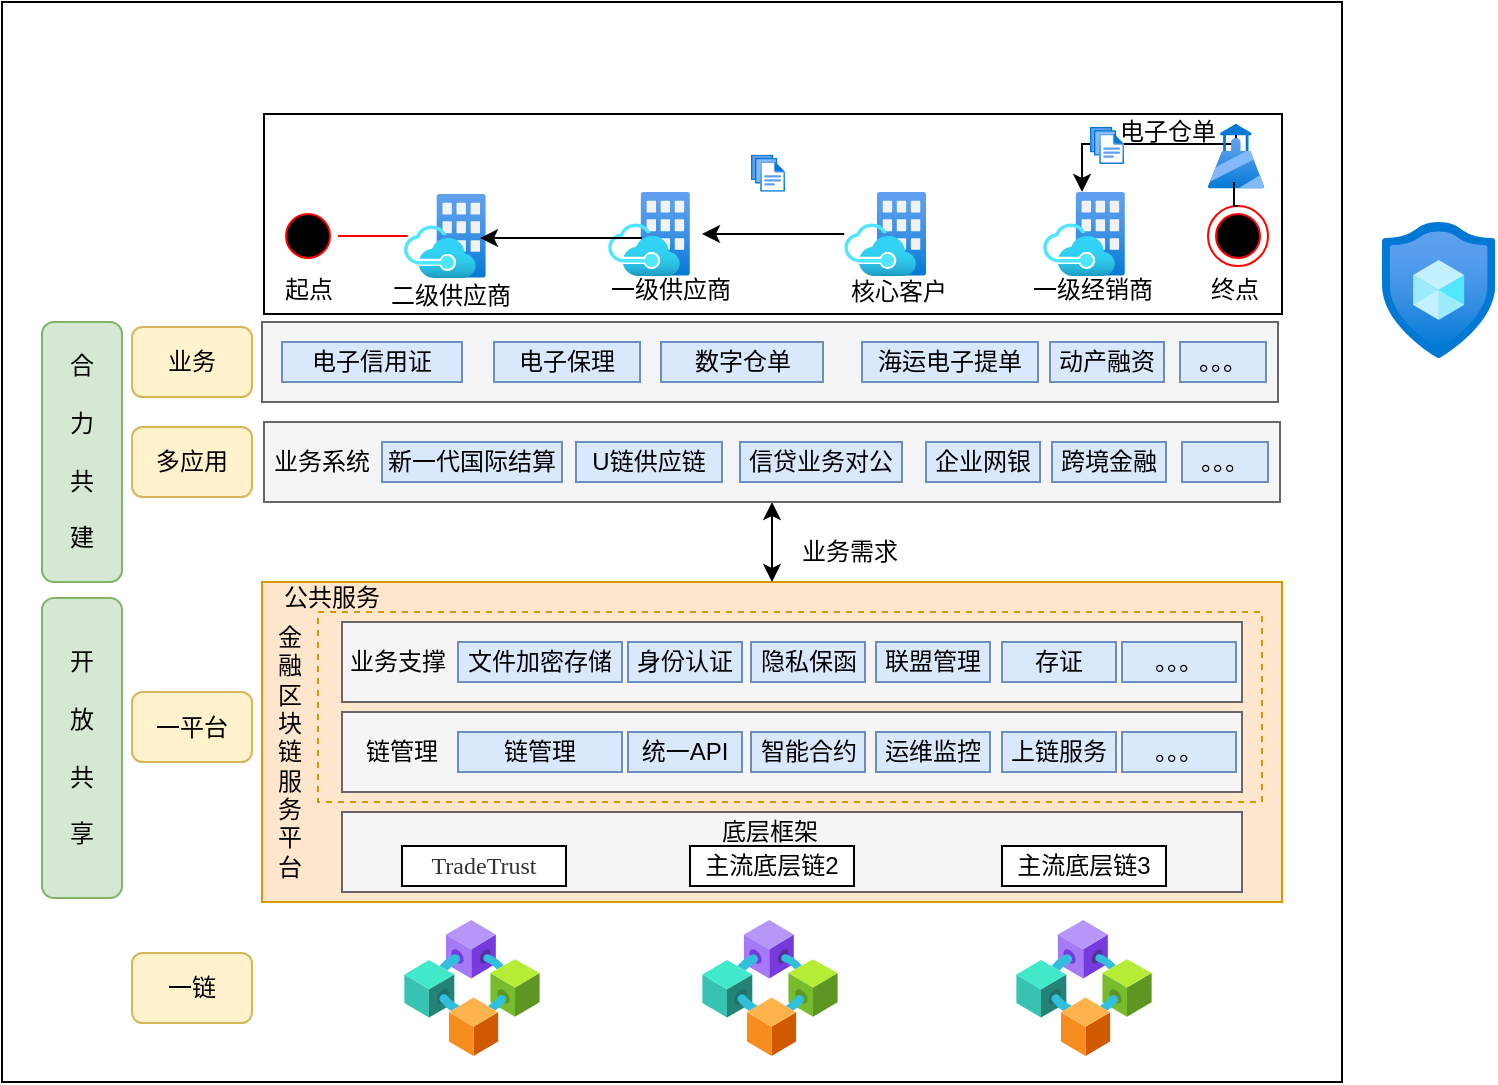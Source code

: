 <mxfile version="24.7.6">
  <diagram name="第 1 页" id="HVEd149PK0xNTbG2jpzg">
    <mxGraphModel dx="954" dy="1665" grid="1" gridSize="10" guides="1" tooltips="1" connect="1" arrows="1" fold="1" page="1" pageScale="1" pageWidth="827" pageHeight="1169" math="0" shadow="0">
      <root>
        <mxCell id="0" />
        <mxCell id="1" parent="0" />
        <mxCell id="_ynqaItv0I7GKupnkFLt-1" value="" style="rounded=0;whiteSpace=wrap;html=1;" parent="1" vertex="1">
          <mxGeometry x="30" y="-20" width="670" height="540" as="geometry" />
        </mxCell>
        <mxCell id="_ynqaItv0I7GKupnkFLt-2" value="开&lt;div&gt;&lt;br&gt;&lt;/div&gt;&lt;div&gt;放&lt;div&gt;&lt;br&gt;&lt;/div&gt;&lt;div&gt;共&lt;/div&gt;&lt;div&gt;&lt;br&gt;&lt;/div&gt;&lt;div&gt;享&lt;/div&gt;&lt;/div&gt;" style="rounded=1;whiteSpace=wrap;html=1;fillColor=#d5e8d4;strokeColor=#82b366;" parent="1" vertex="1">
          <mxGeometry x="50" y="278" width="40" height="150" as="geometry" />
        </mxCell>
        <mxCell id="_ynqaItv0I7GKupnkFLt-3" value="合&lt;div&gt;&lt;br&gt;&lt;/div&gt;&lt;div&gt;力&lt;div&gt;&lt;br&gt;&lt;/div&gt;&lt;div&gt;共&lt;/div&gt;&lt;div&gt;&lt;br&gt;&lt;/div&gt;&lt;div&gt;建&lt;/div&gt;&lt;/div&gt;" style="rounded=1;whiteSpace=wrap;html=1;fillColor=#d5e8d4;strokeColor=#82b366;" parent="1" vertex="1">
          <mxGeometry x="50" y="140" width="40" height="130" as="geometry" />
        </mxCell>
        <mxCell id="_ynqaItv0I7GKupnkFLt-4" value="" style="rounded=0;whiteSpace=wrap;html=1;fillColor=#ffe6cc;strokeColor=#d79b00;" parent="1" vertex="1">
          <mxGeometry x="160" y="270" width="510" height="160" as="geometry" />
        </mxCell>
        <mxCell id="_ynqaItv0I7GKupnkFLt-5" value="一平台" style="rounded=1;whiteSpace=wrap;html=1;fillColor=#fff2cc;strokeColor=#d6b656;" parent="1" vertex="1">
          <mxGeometry x="95" y="325" width="60" height="35" as="geometry" />
        </mxCell>
        <mxCell id="_ynqaItv0I7GKupnkFLt-6" value="金&lt;div&gt;融&lt;/div&gt;&lt;div&gt;区&lt;/div&gt;&lt;div&gt;块&lt;/div&gt;&lt;div&gt;链&lt;/div&gt;&lt;div&gt;服&lt;/div&gt;&lt;div&gt;务&lt;/div&gt;&lt;div&gt;平&lt;/div&gt;&lt;div&gt;台&lt;/div&gt;" style="text;html=1;align=center;verticalAlign=middle;whiteSpace=wrap;rounded=0;" parent="1" vertex="1">
          <mxGeometry x="160" y="285" width="28" height="140" as="geometry" />
        </mxCell>
        <mxCell id="_ynqaItv0I7GKupnkFLt-7" value="" style="rounded=0;whiteSpace=wrap;html=1;dashed=1;fillColor=#ffe6cc;strokeColor=#d79b00;" parent="1" vertex="1">
          <mxGeometry x="188" y="285" width="472" height="95" as="geometry" />
        </mxCell>
        <mxCell id="_ynqaItv0I7GKupnkFLt-8" value="" style="rounded=0;whiteSpace=wrap;html=1;fillColor=#f5f5f5;fontColor=#333333;strokeColor=#666666;" parent="1" vertex="1">
          <mxGeometry x="200" y="290" width="450" height="40" as="geometry" />
        </mxCell>
        <mxCell id="_ynqaItv0I7GKupnkFLt-9" value="" style="rounded=0;whiteSpace=wrap;html=1;fillColor=#f5f5f5;fontColor=#333333;strokeColor=#666666;" parent="1" vertex="1">
          <mxGeometry x="200" y="335" width="450" height="40" as="geometry" />
        </mxCell>
        <mxCell id="_ynqaItv0I7GKupnkFLt-10" value="文件加密存储" style="rounded=0;whiteSpace=wrap;html=1;fillColor=#dae8fc;strokeColor=#6c8ebf;" parent="1" vertex="1">
          <mxGeometry x="258" y="300" width="82" height="20" as="geometry" />
        </mxCell>
        <mxCell id="_ynqaItv0I7GKupnkFLt-11" value="业务支撑" style="text;html=1;align=center;verticalAlign=middle;whiteSpace=wrap;rounded=0;" parent="1" vertex="1">
          <mxGeometry x="198" y="295" width="60" height="30" as="geometry" />
        </mxCell>
        <mxCell id="-gDNM5G--wo878solXUZ-1" value="身份认证" style="rounded=0;whiteSpace=wrap;html=1;fillColor=#dae8fc;strokeColor=#6c8ebf;" vertex="1" parent="1">
          <mxGeometry x="343" y="300" width="57" height="20" as="geometry" />
        </mxCell>
        <mxCell id="-gDNM5G--wo878solXUZ-2" value="隐私保函" style="rounded=0;whiteSpace=wrap;html=1;fillColor=#dae8fc;strokeColor=#6c8ebf;" vertex="1" parent="1">
          <mxGeometry x="404.5" y="300" width="57" height="20" as="geometry" />
        </mxCell>
        <mxCell id="-gDNM5G--wo878solXUZ-3" value="联盟管理" style="rounded=0;whiteSpace=wrap;html=1;fillColor=#dae8fc;strokeColor=#6c8ebf;" vertex="1" parent="1">
          <mxGeometry x="467" y="300" width="57" height="20" as="geometry" />
        </mxCell>
        <mxCell id="-gDNM5G--wo878solXUZ-4" value="存证" style="rounded=0;whiteSpace=wrap;html=1;fillColor=#dae8fc;strokeColor=#6c8ebf;" vertex="1" parent="1">
          <mxGeometry x="530" y="300" width="57" height="20" as="geometry" />
        </mxCell>
        <mxCell id="-gDNM5G--wo878solXUZ-5" value="。。。" style="rounded=0;whiteSpace=wrap;html=1;fillColor=#dae8fc;strokeColor=#6c8ebf;" vertex="1" parent="1">
          <mxGeometry x="590" y="300" width="57" height="20" as="geometry" />
        </mxCell>
        <mxCell id="-gDNM5G--wo878solXUZ-8" value="链管理" style="rounded=0;whiteSpace=wrap;html=1;fillColor=#dae8fc;strokeColor=#6c8ebf;" vertex="1" parent="1">
          <mxGeometry x="258" y="345" width="82" height="20" as="geometry" />
        </mxCell>
        <mxCell id="-gDNM5G--wo878solXUZ-9" value="统一API" style="rounded=0;whiteSpace=wrap;html=1;fillColor=#dae8fc;strokeColor=#6c8ebf;" vertex="1" parent="1">
          <mxGeometry x="343" y="345" width="57" height="20" as="geometry" />
        </mxCell>
        <mxCell id="-gDNM5G--wo878solXUZ-10" value="智能合约" style="rounded=0;whiteSpace=wrap;html=1;fillColor=#dae8fc;strokeColor=#6c8ebf;" vertex="1" parent="1">
          <mxGeometry x="404.5" y="345" width="57" height="20" as="geometry" />
        </mxCell>
        <mxCell id="-gDNM5G--wo878solXUZ-11" value="运维监控" style="rounded=0;whiteSpace=wrap;html=1;fillColor=#dae8fc;strokeColor=#6c8ebf;" vertex="1" parent="1">
          <mxGeometry x="467" y="345" width="57" height="20" as="geometry" />
        </mxCell>
        <mxCell id="-gDNM5G--wo878solXUZ-12" value="上链服务" style="rounded=0;whiteSpace=wrap;html=1;fillColor=#dae8fc;strokeColor=#6c8ebf;" vertex="1" parent="1">
          <mxGeometry x="530" y="345" width="57" height="20" as="geometry" />
        </mxCell>
        <mxCell id="-gDNM5G--wo878solXUZ-13" value="。。。" style="rounded=0;whiteSpace=wrap;html=1;fillColor=#dae8fc;strokeColor=#6c8ebf;" vertex="1" parent="1">
          <mxGeometry x="590" y="345" width="57" height="20" as="geometry" />
        </mxCell>
        <mxCell id="-gDNM5G--wo878solXUZ-14" value="链管理" style="text;html=1;align=center;verticalAlign=middle;whiteSpace=wrap;rounded=0;" vertex="1" parent="1">
          <mxGeometry x="200" y="340" width="60" height="30" as="geometry" />
        </mxCell>
        <mxCell id="-gDNM5G--wo878solXUZ-15" value="" style="rounded=0;whiteSpace=wrap;html=1;fillColor=#f5f5f5;fontColor=#333333;strokeColor=#666666;" vertex="1" parent="1">
          <mxGeometry x="200" y="385" width="450" height="40" as="geometry" />
        </mxCell>
        <mxCell id="-gDNM5G--wo878solXUZ-16" value="底层框架" style="text;html=1;align=center;verticalAlign=middle;whiteSpace=wrap;rounded=0;" vertex="1" parent="1">
          <mxGeometry x="384" y="380" width="60" height="30" as="geometry" />
        </mxCell>
        <mxCell id="-gDNM5G--wo878solXUZ-17" value="&lt;span style=&quot;color: rgb(51, 51, 51); font-family: 宋体; text-align: justify; text-indent: 32px;&quot;&gt;&lt;font style=&quot;font-size: 12px;&quot;&gt;TradeTrust&lt;/font&gt;&lt;/span&gt;" style="rounded=0;whiteSpace=wrap;html=1;" vertex="1" parent="1">
          <mxGeometry x="230" y="402" width="82" height="20" as="geometry" />
        </mxCell>
        <mxCell id="-gDNM5G--wo878solXUZ-18" value="主流底层链2" style="rounded=0;whiteSpace=wrap;html=1;" vertex="1" parent="1">
          <mxGeometry x="374" y="402" width="82" height="20" as="geometry" />
        </mxCell>
        <mxCell id="-gDNM5G--wo878solXUZ-19" value="主流底层链3" style="rounded=0;whiteSpace=wrap;html=1;" vertex="1" parent="1">
          <mxGeometry x="530" y="402" width="82" height="20" as="geometry" />
        </mxCell>
        <mxCell id="-gDNM5G--wo878solXUZ-81" value="公共服务" style="text;html=1;align=center;verticalAlign=middle;whiteSpace=wrap;rounded=0;" vertex="1" parent="1">
          <mxGeometry x="165" y="263" width="60" height="30" as="geometry" />
        </mxCell>
        <mxCell id="-gDNM5G--wo878solXUZ-85" value="" style="endArrow=classic;startArrow=classic;html=1;rounded=0;exitX=0.5;exitY=0;exitDx=0;exitDy=0;entryX=0.5;entryY=1;entryDx=0;entryDy=0;" edge="1" parent="1" source="_ynqaItv0I7GKupnkFLt-4" target="-gDNM5G--wo878solXUZ-88">
          <mxGeometry width="50" height="50" relative="1" as="geometry">
            <mxPoint x="350" y="287" as="sourcePoint" />
            <mxPoint x="414" y="236" as="targetPoint" />
          </mxGeometry>
        </mxCell>
        <mxCell id="-gDNM5G--wo878solXUZ-86" value="业务需求" style="text;html=1;align=center;verticalAlign=middle;whiteSpace=wrap;rounded=0;" vertex="1" parent="1">
          <mxGeometry x="423.5" y="240" width="60" height="30" as="geometry" />
        </mxCell>
        <mxCell id="-gDNM5G--wo878solXUZ-88" value="" style="rounded=0;whiteSpace=wrap;html=1;fillColor=#f5f5f5;fontColor=#333333;strokeColor=#666666;" vertex="1" parent="1">
          <mxGeometry x="161" y="190" width="508" height="40" as="geometry" />
        </mxCell>
        <mxCell id="-gDNM5G--wo878solXUZ-89" value="新一代国际结算" style="rounded=0;whiteSpace=wrap;html=1;fillColor=#dae8fc;strokeColor=#6c8ebf;" vertex="1" parent="1">
          <mxGeometry x="220" y="200" width="90" height="20" as="geometry" />
        </mxCell>
        <mxCell id="-gDNM5G--wo878solXUZ-90" value="业务系统" style="text;html=1;align=center;verticalAlign=middle;whiteSpace=wrap;rounded=0;" vertex="1" parent="1">
          <mxGeometry x="160" y="195" width="60" height="30" as="geometry" />
        </mxCell>
        <mxCell id="-gDNM5G--wo878solXUZ-92" value="U链供应链" style="rounded=0;whiteSpace=wrap;html=1;fillColor=#dae8fc;strokeColor=#6c8ebf;" vertex="1" parent="1">
          <mxGeometry x="317" y="200" width="73" height="20" as="geometry" />
        </mxCell>
        <mxCell id="-gDNM5G--wo878solXUZ-93" value="信贷业务对公" style="rounded=0;whiteSpace=wrap;html=1;fillColor=#dae8fc;strokeColor=#6c8ebf;" vertex="1" parent="1">
          <mxGeometry x="399" y="200" width="81" height="20" as="geometry" />
        </mxCell>
        <mxCell id="-gDNM5G--wo878solXUZ-94" value="企业网银" style="rounded=0;whiteSpace=wrap;html=1;fillColor=#dae8fc;strokeColor=#6c8ebf;" vertex="1" parent="1">
          <mxGeometry x="492" y="200" width="57" height="20" as="geometry" />
        </mxCell>
        <mxCell id="-gDNM5G--wo878solXUZ-95" value="。。。" style="rounded=0;whiteSpace=wrap;html=1;fillColor=#dae8fc;strokeColor=#6c8ebf;" vertex="1" parent="1">
          <mxGeometry x="620" y="200" width="43" height="20" as="geometry" />
        </mxCell>
        <mxCell id="-gDNM5G--wo878solXUZ-96" value="跨境金融" style="rounded=0;whiteSpace=wrap;html=1;fillColor=#dae8fc;strokeColor=#6c8ebf;" vertex="1" parent="1">
          <mxGeometry x="555" y="200" width="57" height="20" as="geometry" />
        </mxCell>
        <mxCell id="-gDNM5G--wo878solXUZ-97" value="" style="rounded=0;whiteSpace=wrap;html=1;fillColor=#f5f5f5;fontColor=#333333;strokeColor=#666666;" vertex="1" parent="1">
          <mxGeometry x="160" y="140" width="508" height="40" as="geometry" />
        </mxCell>
        <mxCell id="-gDNM5G--wo878solXUZ-98" value="电子信用证" style="rounded=0;whiteSpace=wrap;html=1;fillColor=#dae8fc;strokeColor=#6c8ebf;" vertex="1" parent="1">
          <mxGeometry x="170" y="150" width="90" height="20" as="geometry" />
        </mxCell>
        <mxCell id="-gDNM5G--wo878solXUZ-100" value="电子保理" style="rounded=0;whiteSpace=wrap;html=1;fillColor=#dae8fc;strokeColor=#6c8ebf;" vertex="1" parent="1">
          <mxGeometry x="276" y="150" width="73" height="20" as="geometry" />
        </mxCell>
        <mxCell id="-gDNM5G--wo878solXUZ-101" value="数字仓单" style="rounded=0;whiteSpace=wrap;html=1;fillColor=#dae8fc;strokeColor=#6c8ebf;" vertex="1" parent="1">
          <mxGeometry x="359.5" y="150" width="81" height="20" as="geometry" />
        </mxCell>
        <mxCell id="-gDNM5G--wo878solXUZ-102" value="海运电子提单" style="rounded=0;whiteSpace=wrap;html=1;fillColor=#dae8fc;strokeColor=#6c8ebf;" vertex="1" parent="1">
          <mxGeometry x="460" y="150" width="88" height="20" as="geometry" />
        </mxCell>
        <mxCell id="-gDNM5G--wo878solXUZ-103" value="。。。" style="rounded=0;whiteSpace=wrap;html=1;fillColor=#dae8fc;strokeColor=#6c8ebf;" vertex="1" parent="1">
          <mxGeometry x="619" y="150" width="43" height="20" as="geometry" />
        </mxCell>
        <mxCell id="-gDNM5G--wo878solXUZ-104" value="动产融资" style="rounded=0;whiteSpace=wrap;html=1;fillColor=#dae8fc;strokeColor=#6c8ebf;" vertex="1" parent="1">
          <mxGeometry x="554" y="150" width="57" height="20" as="geometry" />
        </mxCell>
        <mxCell id="-gDNM5G--wo878solXUZ-105" value="一链" style="rounded=1;whiteSpace=wrap;html=1;fillColor=#fff2cc;strokeColor=#d6b656;" vertex="1" parent="1">
          <mxGeometry x="95" y="455.5" width="60" height="35" as="geometry" />
        </mxCell>
        <mxCell id="-gDNM5G--wo878solXUZ-106" value="多应用" style="rounded=1;whiteSpace=wrap;html=1;fillColor=#fff2cc;strokeColor=#d6b656;" vertex="1" parent="1">
          <mxGeometry x="95" y="192.5" width="60" height="35" as="geometry" />
        </mxCell>
        <mxCell id="-gDNM5G--wo878solXUZ-108" value="业务" style="rounded=1;whiteSpace=wrap;html=1;fillColor=#fff2cc;strokeColor=#d6b656;" vertex="1" parent="1">
          <mxGeometry x="95" y="142.5" width="60" height="35" as="geometry" />
        </mxCell>
        <mxCell id="-gDNM5G--wo878solXUZ-110" value="" style="rounded=0;whiteSpace=wrap;html=1;" vertex="1" parent="1">
          <mxGeometry x="161" y="36" width="509" height="100" as="geometry" />
        </mxCell>
        <mxCell id="-gDNM5G--wo878solXUZ-111" value="" style="image;aspect=fixed;html=1;points=[];align=center;fontSize=12;image=img/lib/azure2/blockchain/Consortium.svg;" vertex="1" parent="1">
          <mxGeometry x="231" y="439" width="68" height="68" as="geometry" />
        </mxCell>
        <mxCell id="-gDNM5G--wo878solXUZ-112" value="" style="image;aspect=fixed;html=1;points=[];align=center;fontSize=12;image=img/lib/azure2/blockchain/Consortium.svg;" vertex="1" parent="1">
          <mxGeometry x="537" y="439" width="68" height="68" as="geometry" />
        </mxCell>
        <mxCell id="-gDNM5G--wo878solXUZ-113" value="" style="image;aspect=fixed;html=1;points=[];align=center;fontSize=12;image=img/lib/azure2/blockchain/Consortium.svg;" vertex="1" parent="1">
          <mxGeometry x="380" y="439" width="68" height="68" as="geometry" />
        </mxCell>
        <mxCell id="-gDNM5G--wo878solXUZ-114" value="" style="image;aspect=fixed;html=1;points=[];align=center;fontSize=12;image=img/lib/azure2/other/Resource_Guard.svg;" vertex="1" parent="1">
          <mxGeometry x="720" y="90" width="56.64" height="68" as="geometry" />
        </mxCell>
        <mxCell id="-gDNM5G--wo878solXUZ-115" value="" style="image;aspect=fixed;html=1;points=[];align=center;fontSize=12;image=img/lib/azure2/azure_stack/Azure_Stack.svg;" vertex="1" parent="1">
          <mxGeometry x="231" y="75.9" width="40.88" height="42.2" as="geometry" />
        </mxCell>
        <mxCell id="-gDNM5G--wo878solXUZ-120" value="" style="ellipse;html=1;shape=startState;fillColor=#000000;strokeColor=#ff0000;" vertex="1" parent="1">
          <mxGeometry x="168" y="82" width="30" height="30" as="geometry" />
        </mxCell>
        <mxCell id="-gDNM5G--wo878solXUZ-121" value="" style="edgeStyle=orthogonalEdgeStyle;html=1;verticalAlign=bottom;endArrow=none;endSize=8;strokeColor=#ff0000;rounded=0;entryX=0.046;entryY=0.5;entryDx=0;entryDy=0;entryPerimeter=0;endFill=0;" edge="1" source="-gDNM5G--wo878solXUZ-120" parent="1" target="-gDNM5G--wo878solXUZ-115">
          <mxGeometry relative="1" as="geometry">
            <mxPoint x="180" y="191" as="targetPoint" />
          </mxGeometry>
        </mxCell>
        <mxCell id="-gDNM5G--wo878solXUZ-122" value="" style="ellipse;html=1;shape=endState;fillColor=#000000;strokeColor=#ff0000;" vertex="1" parent="1">
          <mxGeometry x="633" y="82" width="30" height="30" as="geometry" />
        </mxCell>
        <mxCell id="-gDNM5G--wo878solXUZ-123" value="" style="image;aspect=fixed;html=1;points=[];align=center;fontSize=12;image=img/lib/azure2/azure_stack/Azure_Stack.svg;" vertex="1" parent="1">
          <mxGeometry x="333.06" y="74.9" width="40.88" height="42.2" as="geometry" />
        </mxCell>
        <mxCell id="-gDNM5G--wo878solXUZ-124" value="" style="image;aspect=fixed;html=1;points=[];align=center;fontSize=12;image=img/lib/azure2/azure_stack/Azure_Stack.svg;" vertex="1" parent="1">
          <mxGeometry x="451.12" y="74.9" width="40.88" height="42.2" as="geometry" />
        </mxCell>
        <mxCell id="-gDNM5G--wo878solXUZ-125" value="" style="image;aspect=fixed;html=1;points=[];align=center;fontSize=12;image=img/lib/azure2/azure_stack/Azure_Stack.svg;" vertex="1" parent="1">
          <mxGeometry x="550.56" y="74.9" width="40.88" height="42.2" as="geometry" />
        </mxCell>
        <mxCell id="-gDNM5G--wo878solXUZ-128" style="edgeStyle=orthogonalEdgeStyle;rounded=0;orthogonalLoop=1;jettySize=auto;html=1;exitX=0.5;exitY=0;exitDx=0;exitDy=0;entryX=0.476;entryY=0.002;entryDx=0;entryDy=0;entryPerimeter=0;" edge="1" parent="1" source="-gDNM5G--wo878solXUZ-126" target="-gDNM5G--wo878solXUZ-125">
          <mxGeometry relative="1" as="geometry">
            <Array as="points">
              <mxPoint x="647" y="51" />
              <mxPoint x="570" y="51" />
            </Array>
          </mxGeometry>
        </mxCell>
        <mxCell id="-gDNM5G--wo878solXUZ-129" value="" style="image;aspect=fixed;html=1;points=[];align=center;fontSize=12;image=img/lib/azure2/general/Files.svg;" vertex="1" parent="1">
          <mxGeometry x="574" y="42.41" width="17" height="18.59" as="geometry" />
        </mxCell>
        <mxCell id="-gDNM5G--wo878solXUZ-126" value="" style="image;aspect=fixed;html=1;points=[];align=center;fontSize=12;image=img/lib/azure2/management_governance/Azure_Lighthouse.svg;" vertex="1" parent="1">
          <mxGeometry x="633" y="41" width="28" height="32.27" as="geometry" />
        </mxCell>
        <mxCell id="-gDNM5G--wo878solXUZ-132" style="edgeStyle=orthogonalEdgeStyle;rounded=0;orthogonalLoop=1;jettySize=auto;html=1;exitX=0.5;exitY=0;exitDx=0;exitDy=0;entryX=0.464;entryY=0.899;entryDx=0;entryDy=0;entryPerimeter=0;endArrow=none;endFill=0;" edge="1" parent="1" source="-gDNM5G--wo878solXUZ-122" target="-gDNM5G--wo878solXUZ-126">
          <mxGeometry relative="1" as="geometry" />
        </mxCell>
        <mxCell id="-gDNM5G--wo878solXUZ-133" value="电子仓单" style="text;html=1;align=center;verticalAlign=middle;whiteSpace=wrap;rounded=0;" vertex="1" parent="1">
          <mxGeometry x="583" y="30" width="60" height="30" as="geometry" />
        </mxCell>
        <mxCell id="-gDNM5G--wo878solXUZ-134" value="一级经销商" style="text;html=1;align=center;verticalAlign=middle;whiteSpace=wrap;rounded=0;" vertex="1" parent="1">
          <mxGeometry x="541" y="109" width="69" height="30" as="geometry" />
        </mxCell>
        <mxCell id="-gDNM5G--wo878solXUZ-135" value="核心客户" style="text;html=1;align=center;verticalAlign=middle;whiteSpace=wrap;rounded=0;" vertex="1" parent="1">
          <mxGeometry x="444" y="110" width="69" height="30" as="geometry" />
        </mxCell>
        <mxCell id="-gDNM5G--wo878solXUZ-136" value="一级供应商" style="text;html=1;align=center;verticalAlign=middle;whiteSpace=wrap;rounded=0;" vertex="1" parent="1">
          <mxGeometry x="330" y="109" width="69" height="30" as="geometry" />
        </mxCell>
        <mxCell id="-gDNM5G--wo878solXUZ-137" value="二级供应商" style="text;html=1;align=center;verticalAlign=middle;whiteSpace=wrap;rounded=0;" vertex="1" parent="1">
          <mxGeometry x="220" y="112" width="69" height="30" as="geometry" />
        </mxCell>
        <mxCell id="-gDNM5G--wo878solXUZ-138" value="终点" style="text;html=1;align=center;verticalAlign=middle;whiteSpace=wrap;rounded=0;" vertex="1" parent="1">
          <mxGeometry x="612" y="109" width="69" height="30" as="geometry" />
        </mxCell>
        <mxCell id="-gDNM5G--wo878solXUZ-139" value="起点" style="text;html=1;align=center;verticalAlign=middle;whiteSpace=wrap;rounded=0;" vertex="1" parent="1">
          <mxGeometry x="148.5" y="109" width="69" height="30" as="geometry" />
        </mxCell>
        <mxCell id="-gDNM5G--wo878solXUZ-140" value="" style="image;aspect=fixed;html=1;points=[];align=center;fontSize=12;image=img/lib/azure2/general/Files.svg;" vertex="1" parent="1">
          <mxGeometry x="404.5" y="56.31" width="17" height="18.59" as="geometry" />
        </mxCell>
        <mxCell id="-gDNM5G--wo878solXUZ-143" value="" style="endArrow=classic;html=1;rounded=0;" edge="1" parent="1" source="-gDNM5G--wo878solXUZ-124">
          <mxGeometry width="50" height="50" relative="1" as="geometry">
            <mxPoint x="380" y="270" as="sourcePoint" />
            <mxPoint x="380" y="96" as="targetPoint" />
          </mxGeometry>
        </mxCell>
        <mxCell id="-gDNM5G--wo878solXUZ-145" value="" style="endArrow=classic;html=1;rounded=0;entryX=0.93;entryY=0.524;entryDx=0;entryDy=0;entryPerimeter=0;" edge="1" parent="1" target="-gDNM5G--wo878solXUZ-115">
          <mxGeometry width="50" height="50" relative="1" as="geometry">
            <mxPoint x="350" y="98" as="sourcePoint" />
            <mxPoint x="390" y="106" as="targetPoint" />
          </mxGeometry>
        </mxCell>
      </root>
    </mxGraphModel>
  </diagram>
</mxfile>
